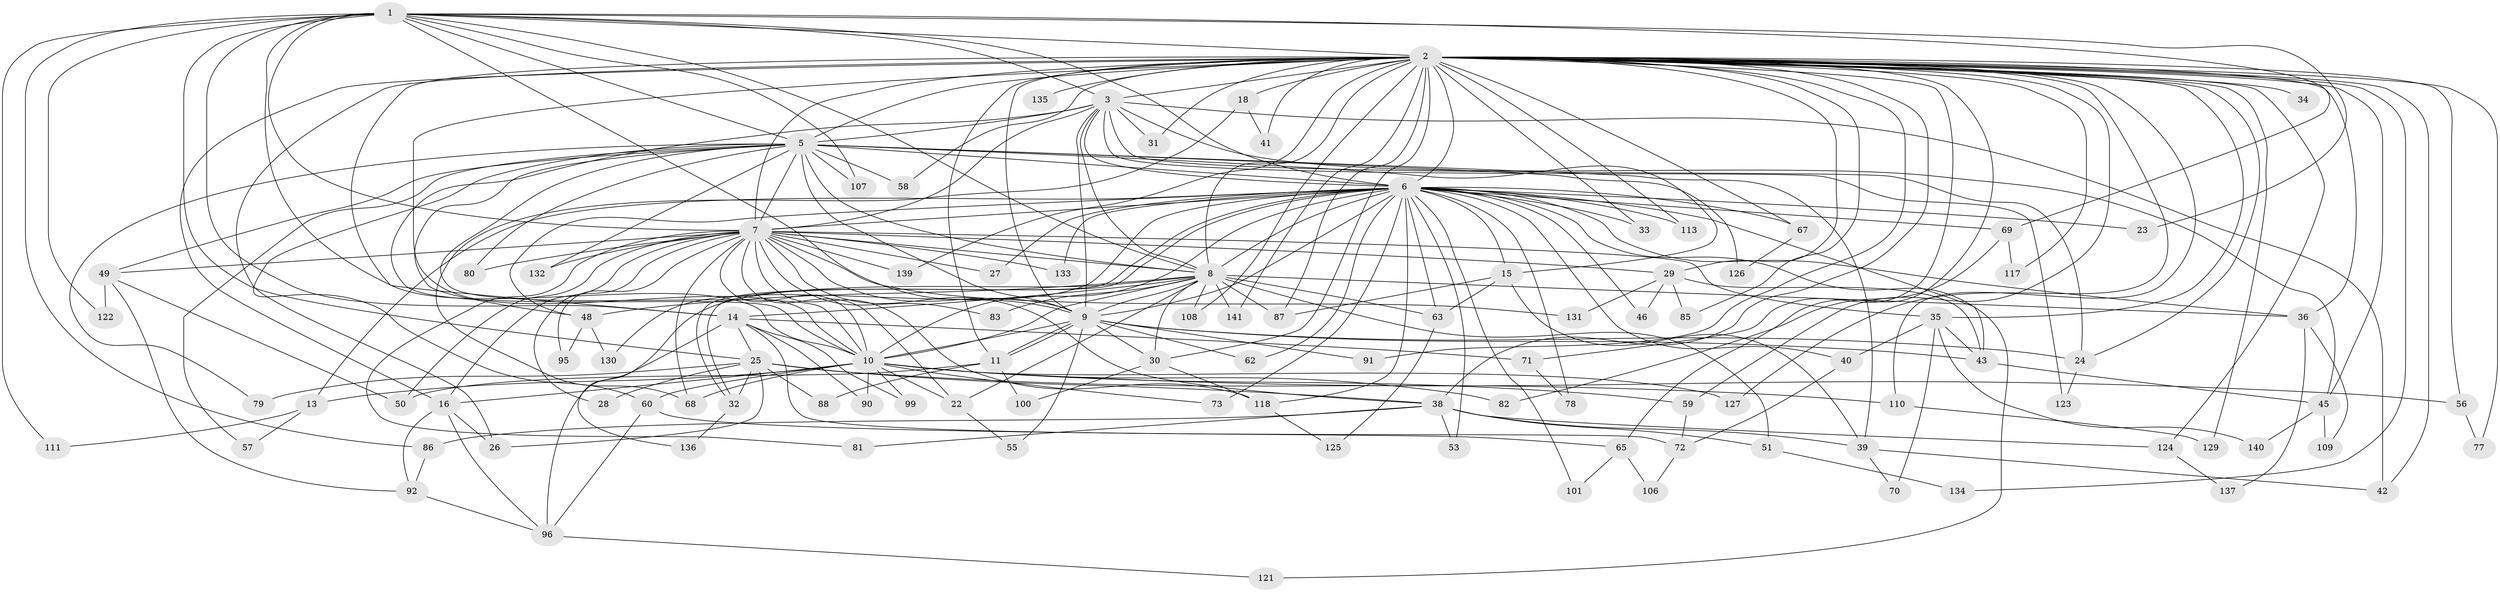 // Generated by graph-tools (version 1.1) at 2025/51/02/27/25 19:51:51]
// undirected, 106 vertices, 252 edges
graph export_dot {
graph [start="1"]
  node [color=gray90,style=filled];
  1 [super="+17"];
  2 [super="+4"];
  3;
  5 [super="+54"];
  6 [super="+20"];
  7 [super="+21"];
  8 [super="+37"];
  9 [super="+12"];
  10 [super="+94"];
  11 [super="+47"];
  13;
  14 [super="+19"];
  15;
  16 [super="+66"];
  18;
  22 [super="+52"];
  23;
  24 [super="+115"];
  25 [super="+75"];
  26 [super="+119"];
  27;
  28;
  29 [super="+97"];
  30 [super="+114"];
  31;
  32;
  33;
  34;
  35 [super="+89"];
  36 [super="+64"];
  38 [super="+93"];
  39 [super="+116"];
  40;
  41;
  42 [super="+44"];
  43 [super="+112"];
  45 [super="+84"];
  46;
  48 [super="+61"];
  49 [super="+98"];
  50;
  51;
  53;
  55;
  56;
  57;
  58;
  59;
  60;
  62;
  63 [super="+104"];
  65 [super="+76"];
  67;
  68 [super="+103"];
  69;
  70;
  71;
  72 [super="+74"];
  73;
  77;
  78;
  79;
  80;
  81;
  82;
  83;
  85;
  86 [super="+128"];
  87 [super="+105"];
  88;
  90;
  91;
  92 [super="+138"];
  95;
  96 [super="+102"];
  99;
  100;
  101;
  106;
  107;
  108;
  109;
  110;
  111;
  113;
  117;
  118 [super="+120"];
  121;
  122;
  123;
  124;
  125;
  126;
  127;
  129;
  130;
  131;
  132;
  133;
  134;
  135;
  136;
  137;
  139;
  140;
  141;
  1 -- 2 [weight=2];
  1 -- 3;
  1 -- 5;
  1 -- 6;
  1 -- 7;
  1 -- 8;
  1 -- 9;
  1 -- 10;
  1 -- 23;
  1 -- 69;
  1 -- 86;
  1 -- 107;
  1 -- 122;
  1 -- 25;
  1 -- 111;
  1 -- 14;
  2 -- 3 [weight=2];
  2 -- 5 [weight=2];
  2 -- 6 [weight=2];
  2 -- 7 [weight=2];
  2 -- 8 [weight=2];
  2 -- 9 [weight=2];
  2 -- 10 [weight=2];
  2 -- 18 [weight=2];
  2 -- 26;
  2 -- 31;
  2 -- 33;
  2 -- 34 [weight=2];
  2 -- 38;
  2 -- 45;
  2 -- 58;
  2 -- 67;
  2 -- 71;
  2 -- 87;
  2 -- 108;
  2 -- 124;
  2 -- 135 [weight=2];
  2 -- 139;
  2 -- 129;
  2 -- 134;
  2 -- 141;
  2 -- 14;
  2 -- 16;
  2 -- 24;
  2 -- 29 [weight=2];
  2 -- 35;
  2 -- 41;
  2 -- 42;
  2 -- 56;
  2 -- 59;
  2 -- 65;
  2 -- 77;
  2 -- 85;
  2 -- 91;
  2 -- 110;
  2 -- 113;
  2 -- 117;
  2 -- 127;
  2 -- 30;
  2 -- 36;
  2 -- 11;
  3 -- 5;
  3 -- 6;
  3 -- 7;
  3 -- 8;
  3 -- 9;
  3 -- 10;
  3 -- 31;
  3 -- 45;
  3 -- 123;
  3 -- 24;
  3 -- 42;
  5 -- 6;
  5 -- 7;
  5 -- 8;
  5 -- 9 [weight=3];
  5 -- 10;
  5 -- 15;
  5 -- 39;
  5 -- 48;
  5 -- 49;
  5 -- 57;
  5 -- 58;
  5 -- 60;
  5 -- 79;
  5 -- 80;
  5 -- 107;
  5 -- 126;
  5 -- 132;
  6 -- 7;
  6 -- 8;
  6 -- 9 [weight=2];
  6 -- 10;
  6 -- 13;
  6 -- 15;
  6 -- 23;
  6 -- 27;
  6 -- 32;
  6 -- 32;
  6 -- 33;
  6 -- 36;
  6 -- 40;
  6 -- 43;
  6 -- 46;
  6 -- 48;
  6 -- 53;
  6 -- 62;
  6 -- 63;
  6 -- 67;
  6 -- 69;
  6 -- 73;
  6 -- 78;
  6 -- 101;
  6 -- 113;
  6 -- 118;
  6 -- 121;
  6 -- 130;
  6 -- 133;
  7 -- 8;
  7 -- 9;
  7 -- 10;
  7 -- 22;
  7 -- 27;
  7 -- 29;
  7 -- 50;
  7 -- 81;
  7 -- 95;
  7 -- 139;
  7 -- 35;
  7 -- 131;
  7 -- 132;
  7 -- 133;
  7 -- 80;
  7 -- 49;
  7 -- 83;
  7 -- 28;
  7 -- 118;
  7 -- 16;
  7 -- 38;
  7 -- 68;
  8 -- 9 [weight=2];
  8 -- 10;
  8 -- 14;
  8 -- 22;
  8 -- 30;
  8 -- 36;
  8 -- 51;
  8 -- 83;
  8 -- 108;
  8 -- 136;
  8 -- 141;
  8 -- 48;
  8 -- 63;
  8 -- 87;
  9 -- 10;
  9 -- 11;
  9 -- 11;
  9 -- 24;
  9 -- 30;
  9 -- 55;
  9 -- 62;
  9 -- 91;
  9 -- 43;
  10 -- 13;
  10 -- 16;
  10 -- 56;
  10 -- 59;
  10 -- 60 [weight=2];
  10 -- 68;
  10 -- 73;
  10 -- 82;
  10 -- 90;
  10 -- 99;
  10 -- 127;
  10 -- 22;
  11 -- 50;
  11 -- 88;
  11 -- 100;
  13 -- 57;
  13 -- 111;
  14 -- 25;
  14 -- 71;
  14 -- 72;
  14 -- 90;
  14 -- 96;
  14 -- 99;
  15 -- 63;
  15 -- 87;
  15 -- 39;
  16 -- 26;
  16 -- 96;
  16 -- 92;
  18 -- 41;
  18 -- 68;
  22 -- 55;
  24 -- 123;
  25 -- 26;
  25 -- 28;
  25 -- 38;
  25 -- 79;
  25 -- 88;
  25 -- 110;
  25 -- 32;
  29 -- 46;
  29 -- 85;
  29 -- 43;
  29 -- 131;
  30 -- 100;
  30 -- 118;
  32 -- 136;
  35 -- 40;
  35 -- 70;
  35 -- 140;
  35 -- 43;
  36 -- 137;
  36 -- 109;
  38 -- 39;
  38 -- 51;
  38 -- 53;
  38 -- 81;
  38 -- 86;
  38 -- 124;
  39 -- 42;
  39 -- 70;
  40 -- 72;
  43 -- 45;
  45 -- 109;
  45 -- 140;
  48 -- 95;
  48 -- 130;
  49 -- 92;
  49 -- 122;
  49 -- 50;
  51 -- 134;
  56 -- 77;
  59 -- 72;
  60 -- 65;
  60 -- 96;
  63 -- 125;
  65 -- 101;
  65 -- 106;
  67 -- 126;
  69 -- 82;
  69 -- 117;
  71 -- 78;
  72 -- 106;
  86 -- 92;
  92 -- 96;
  96 -- 121;
  110 -- 129;
  118 -- 125;
  124 -- 137;
}

